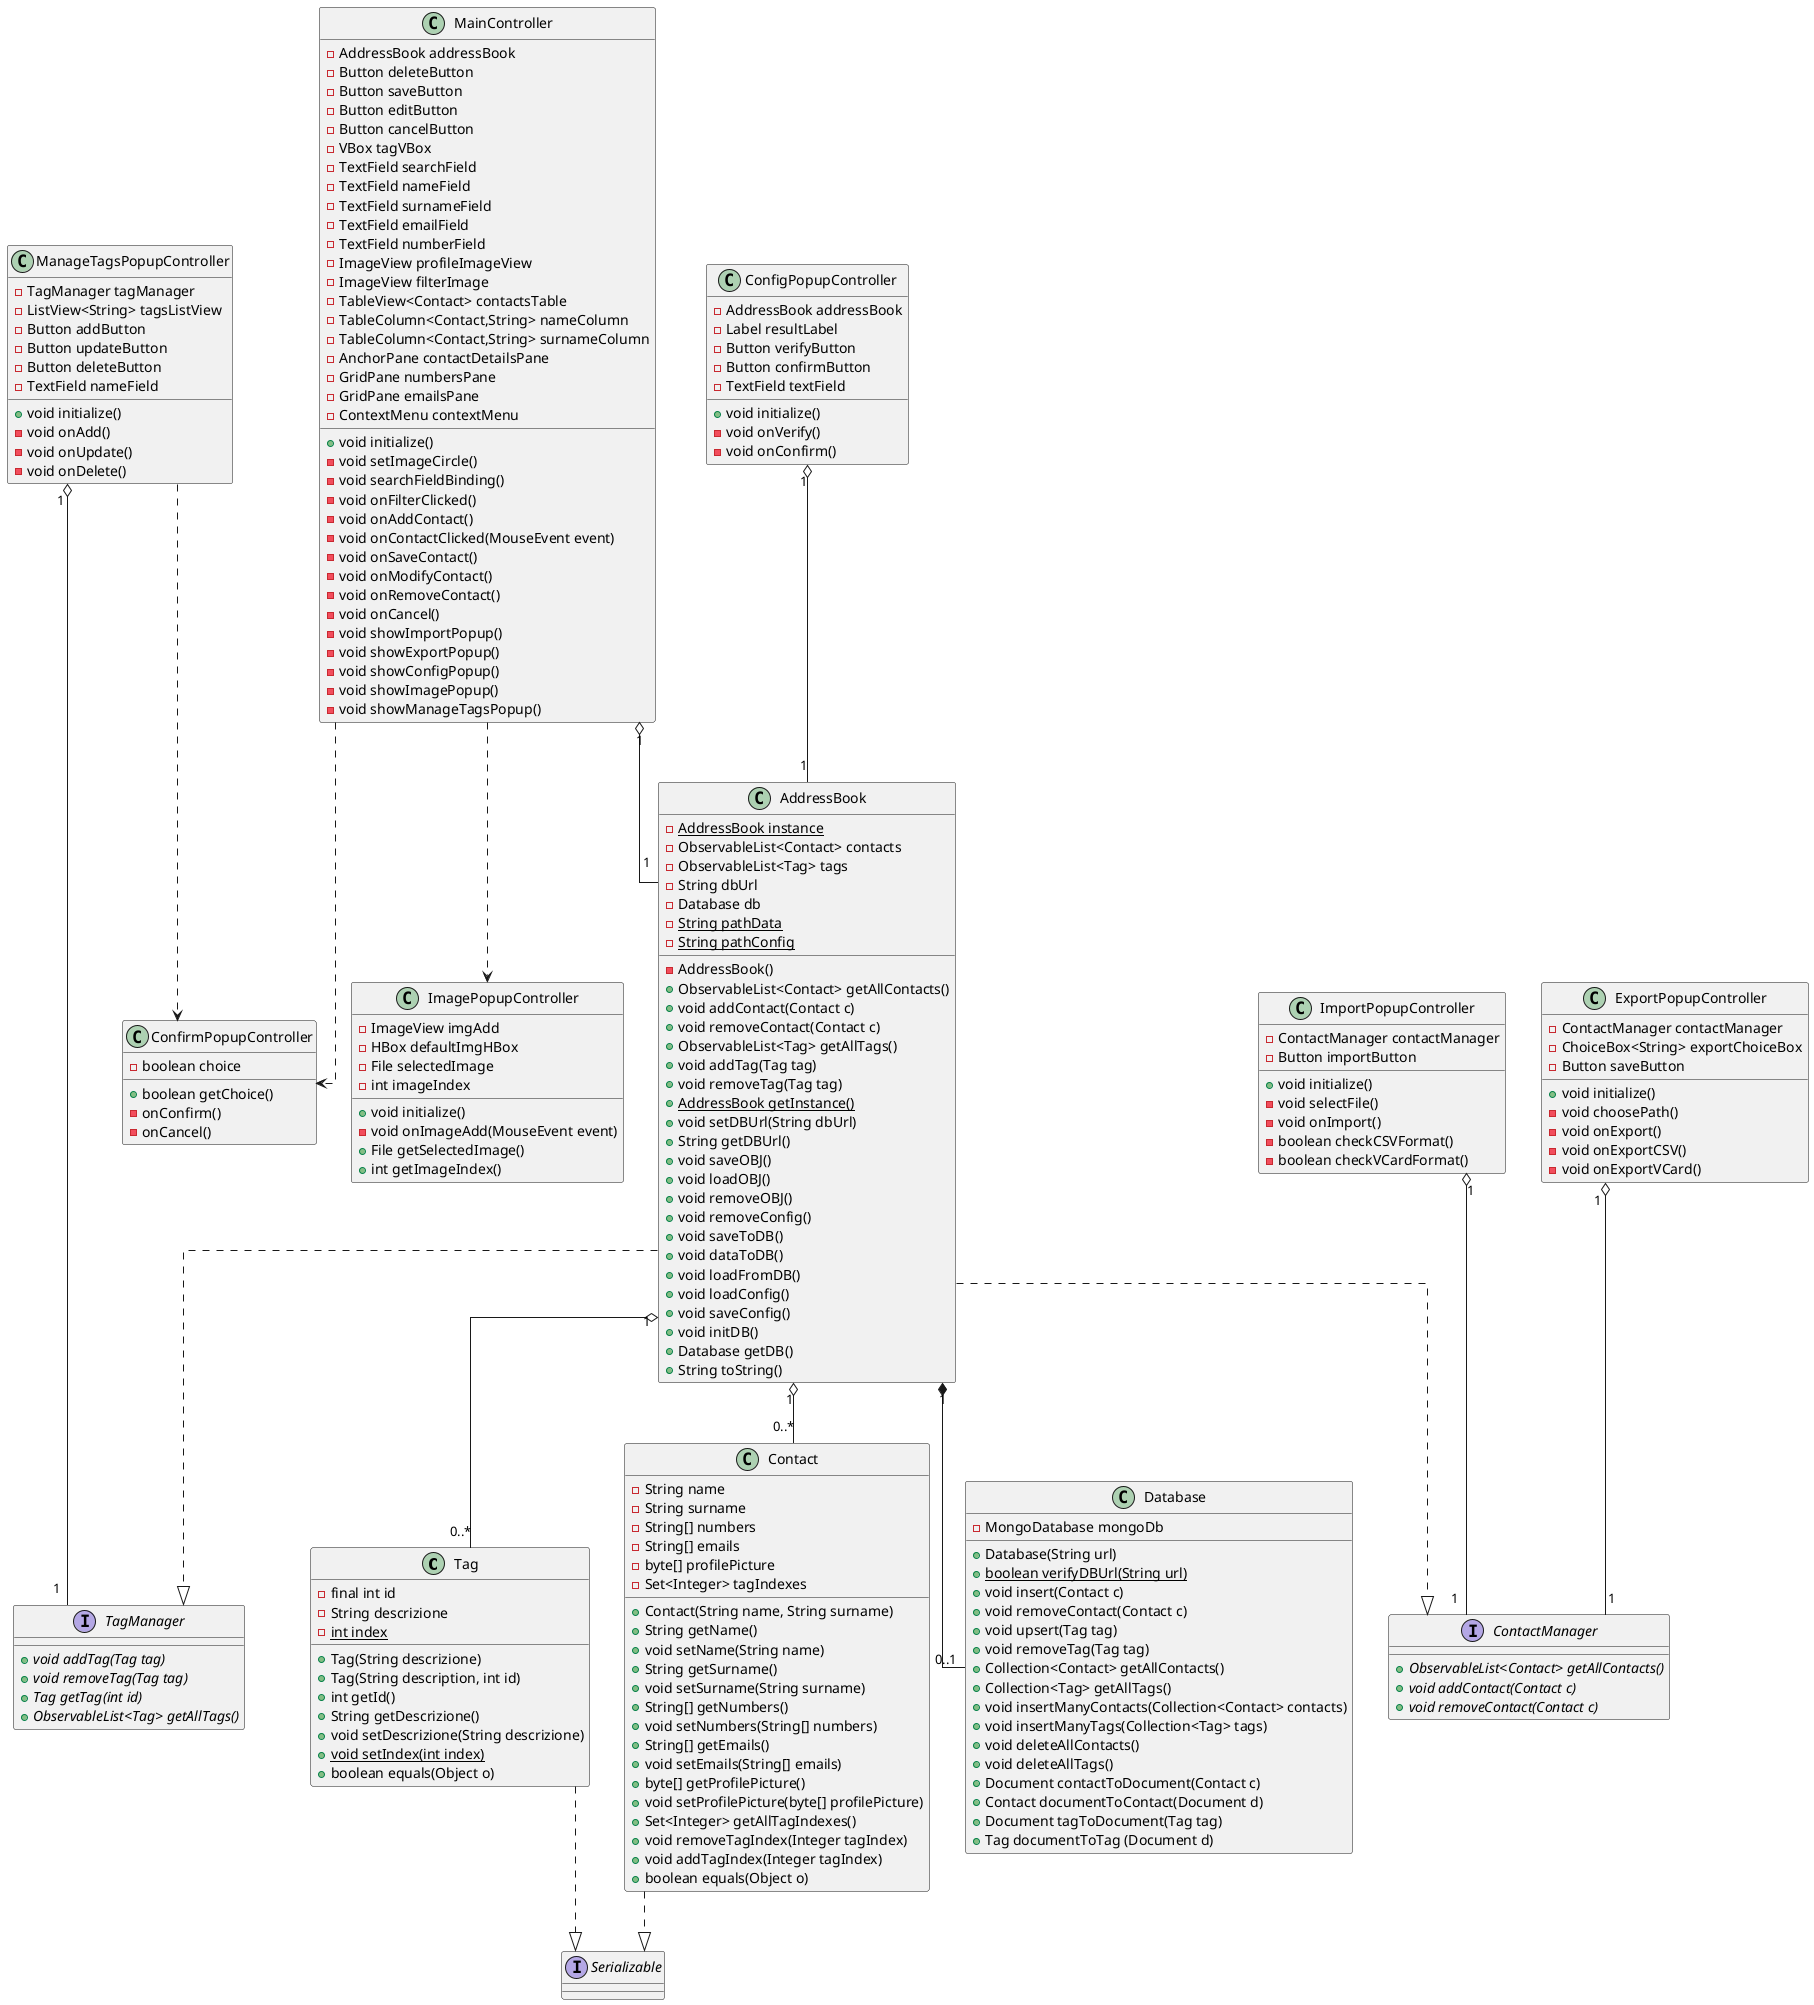 @startuml Diagramma Classi
skinparam linetype ortho
'left to right direction


'****************** CLASSI ******************
class Tag {
    - final int id
    - String descrizione
    - {static} int index

    + Tag(String descrizione)
    + Tag(String description, int id)
    + int getId()
    + String getDescrizione()
    + void setDescrizione(String descrizione)
    + {static} void setIndex(int index)
    + boolean equals(Object o)
}

class Contact {
    - String name 
    - String surname 
    - String[] numbers
    - String[] emails
    - byte[] profilePicture
    - Set<Integer> tagIndexes

    + Contact(String name, String surname)
    + String getName()
    + void setName(String name)
    + String getSurname()
    + void setSurname(String surname)
    + String[] getNumbers()
    + void setNumbers(String[] numbers)
    + String[] getEmails()
    + void setEmails(String[] emails)
    + byte[] getProfilePicture()
    + void setProfilePicture(byte[] profilePicture)
    + Set<Integer> getAllTagIndexes()
    + void removeTagIndex(Integer tagIndex)
    + void addTagIndex(Integer tagIndex)
    + boolean equals(Object o)    
}

class AddressBook {
    - {static} AddressBook instance
    - ObservableList<Contact> contacts
    - ObservableList<Tag> tags
    - String dbUrl
    - Database db
    - {static} String pathData
    - {static} String pathConfig

    - AddressBook()
    + ObservableList<Contact> getAllContacts()
    + void addContact(Contact c)
    + void removeContact(Contact c)
    + ObservableList<Tag> getAllTags()
    + void addTag(Tag tag)
    + void removeTag(Tag tag)
    + {static} AddressBook getInstance()
    + void setDBUrl(String dbUrl)
    + String getDBUrl()
    + void saveOBJ()
    + void loadOBJ()
    + void removeOBJ()
    + void removeConfig()
    + void saveToDB()
    + void dataToDB()
    + void loadFromDB()   
    + void loadConfig()
    + void saveConfig()
    + void initDB()
    + Database getDB()
    + String toString()
}

class MainController {
    - AddressBook addressBook
    - Button deleteButton
    - Button saveButton
    - Button editButton
    - Button cancelButton
    - VBox tagVBox
    - TextField searchField
    - TextField nameField
    - TextField surnameField
    - TextField emailField
    - TextField numberField
    - ImageView profileImageView
    - ImageView filterImage
    - TableView<Contact> contactsTable
    - TableColumn<Contact,String> nameColumn
    - TableColumn<Contact,String> surnameColumn
    - AnchorPane contactDetailsPane
    - GridPane numbersPane
    - GridPane emailsPane
    - ContextMenu contextMenu

    + void initialize()
    - void setImageCircle()
    - void searchFieldBinding()    
    - void onFilterClicked()
    - void onAddContact()
    - void onContactClicked(MouseEvent event)
    - void onSaveContact()
    - void onModifyContact()
    - void onRemoveContact()
    - void onCancel()
    - void showImportPopup()
    - void showExportPopup()
    - void showConfigPopup()
    - void showImagePopup()
    - void showManageTagsPopup()
}

class ImportPopupController {
    - ContactManager contactManager
    - Button importButton

    + void initialize()
    - void selectFile()
    - void onImport()
    - boolean checkCSVFormat()
    - boolean checkVCardFormat()
}

class ExportPopupController {
    - ContactManager contactManager
    - ChoiceBox<String> exportChoiceBox
    - Button saveButton

    + void initialize()
    - void choosePath()
    - void onExport()
    - void onExportCSV()
    - void onExportVCard()
}

class ManageTagsPopupController {
    - TagManager tagManager
    - ListView<String> tagsListView
    - Button addButton
    - Button updateButton
    - Button deleteButton
    - TextField nameField

    + void initialize()
    - void onAdd()
    - void onUpdate()
    - void onDelete()
}

class ImagePopupController {
    - ImageView imgAdd
    - HBox defaultImgHBox
    - File selectedImage
    - int imageIndex

    + void initialize()
    - void onImageAdd(MouseEvent event)
    + File getSelectedImage()
    + int getImageIndex()
}

class ConfirmPopupController {
    - boolean choice
    + boolean getChoice()
    - onConfirm()
    - onCancel()
}

class ConfigPopupController {
    - AddressBook addressBook
    - Label resultLabel
    - Button verifyButton
    - Button confirmButton
    - TextField textField
    
    + void initialize()
    - void onVerify()
    - void onConfirm()
}

class Database {
    - MongoDatabase mongoDb
    
    + Database(String url)
    + {static} boolean verifyDBUrl(String url)
    + void insert(Contact c)
    + void removeContact(Contact c)
    + void upsert(Tag tag)
    + void removeTag(Tag tag)
    + Collection<Contact> getAllContacts()
    + Collection<Tag> getAllTags()
    + void insertManyContacts(Collection<Contact> contacts)
    + void insertManyTags(Collection<Tag> tags)
    + void deleteAllContacts()
    + void deleteAllTags()
    + Document contactToDocument(Contact c)
    + Contact documentToContact(Document d)
    + Document tagToDocument(Tag tag)
    + Tag documentToTag (Document d)
} 


'****************** INTERFACCE ******************
interface Serializable

interface TagManager {
    +{abstract} void addTag(Tag tag)
    +{abstract} void removeTag(Tag tag)
    +{abstract} Tag getTag(int id)
    +{abstract} ObservableList<Tag> getAllTags()
}

interface ContactManager {
    +{abstract} ObservableList<Contact> getAllContacts()
    +{abstract} void addContact(Contact c)
    +{abstract} void removeContact(Contact c)
}


'****************** RELAZIONI ******************
Contact ..|> Serializable

Tag ..|> Serializable

AddressBook "1" o-- "0..*" Contact
AddressBook "1" *-- "0..1" Database
AddressBook "1" o-- "0..*" Tag
AddressBook ..|> TagManager
AddressBook ..|> ContactManager

MainController "1" o-- "1" AddressBook
MainController ..> ImagePopupController
MainController ..> ConfirmPopupController

ImportPopupController "1" o-- "1" ContactManager

ExportPopupController "1" o-- "1" ContactManager

ManageTagsPopupController ..> ConfirmPopupController
ManageTagsPopupController "1" o-- "1" TagManager

ConfigPopupController "1" o-- "1" AddressBook

@enduml